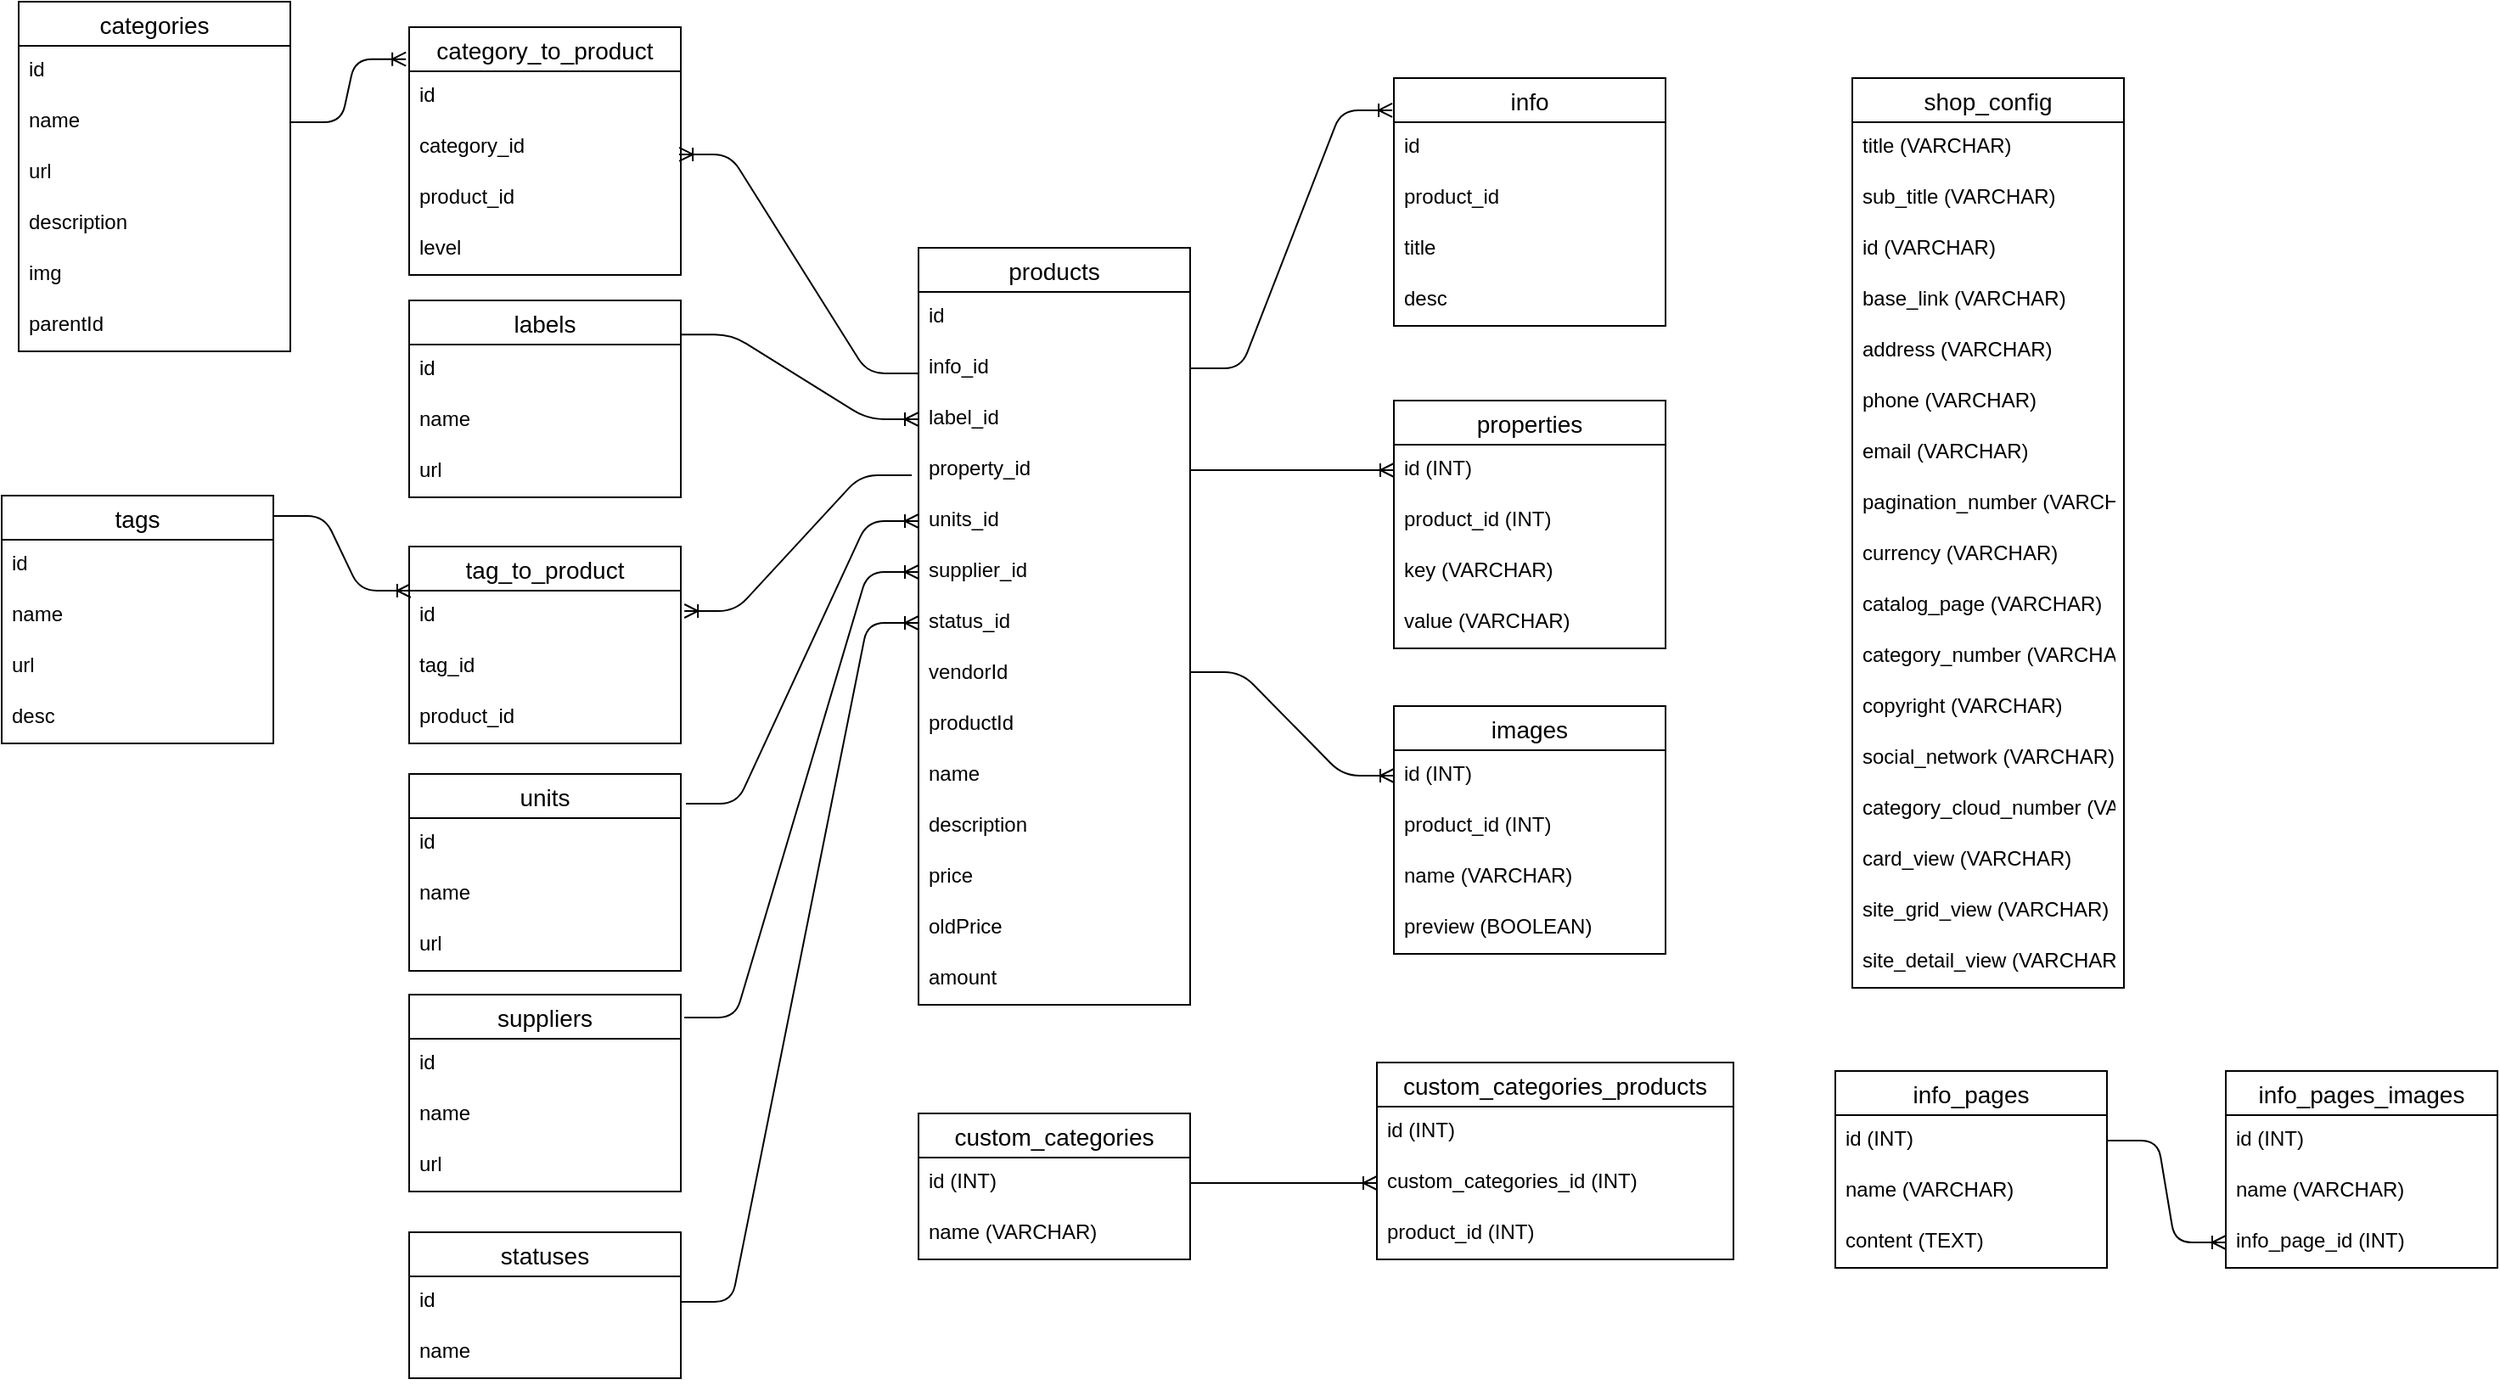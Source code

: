 <mxfile version="15.3.5" type="device"><diagram id="36N0CH02LClI_VY_MF4J" name="Page-1"><mxGraphModel dx="1673" dy="914" grid="1" gridSize="10" guides="1" tooltips="1" connect="1" arrows="1" fold="1" page="1" pageScale="1" pageWidth="2339" pageHeight="3300" math="0" shadow="0"><root><mxCell id="0"/><mxCell id="1" parent="0"/><mxCell id="BFThYjjBlG5zubjrRYY2-1" value="products" style="swimlane;fontStyle=0;childLayout=stackLayout;horizontal=1;startSize=26;horizontalStack=0;resizeParent=1;resizeParentMax=0;resizeLast=0;collapsible=1;marginBottom=0;align=center;fontSize=14;" parent="1" vertex="1"><mxGeometry x="620" y="215" width="160" height="446" as="geometry"/></mxCell><mxCell id="BFThYjjBlG5zubjrRYY2-2" value="id" style="text;strokeColor=none;fillColor=none;spacingLeft=4;spacingRight=4;overflow=hidden;rotatable=0;points=[[0,0.5],[1,0.5]];portConstraint=eastwest;fontSize=12;" parent="BFThYjjBlG5zubjrRYY2-1" vertex="1"><mxGeometry y="26" width="160" height="30" as="geometry"/></mxCell><mxCell id="BFThYjjBlG5zubjrRYY2-4" value="info_id" style="text;strokeColor=none;fillColor=none;spacingLeft=4;spacingRight=4;overflow=hidden;rotatable=0;points=[[0,0.5],[1,0.5]];portConstraint=eastwest;fontSize=12;" parent="BFThYjjBlG5zubjrRYY2-1" vertex="1"><mxGeometry y="56" width="160" height="30" as="geometry"/></mxCell><mxCell id="BFThYjjBlG5zubjrRYY2-85" value="label_id" style="text;strokeColor=none;fillColor=none;spacingLeft=4;spacingRight=4;overflow=hidden;rotatable=0;points=[[0,0.5],[1,0.5]];portConstraint=eastwest;fontSize=12;" parent="BFThYjjBlG5zubjrRYY2-1" vertex="1"><mxGeometry y="86" width="160" height="30" as="geometry"/></mxCell><mxCell id="BFThYjjBlG5zubjrRYY2-108" value="property_id&#10;" style="text;strokeColor=none;fillColor=none;spacingLeft=4;spacingRight=4;overflow=hidden;rotatable=0;points=[[0,0.5],[1,0.5]];portConstraint=eastwest;fontSize=12;" parent="BFThYjjBlG5zubjrRYY2-1" vertex="1"><mxGeometry y="116" width="160" height="30" as="geometry"/></mxCell><mxCell id="BFThYjjBlG5zubjrRYY2-28" value="units_id" style="text;strokeColor=none;fillColor=none;spacingLeft=4;spacingRight=4;overflow=hidden;rotatable=0;points=[[0,0.5],[1,0.5]];portConstraint=eastwest;fontSize=12;" parent="BFThYjjBlG5zubjrRYY2-1" vertex="1"><mxGeometry y="146" width="160" height="30" as="geometry"/></mxCell><mxCell id="BFThYjjBlG5zubjrRYY2-29" value="supplier_id" style="text;strokeColor=none;fillColor=none;spacingLeft=4;spacingRight=4;overflow=hidden;rotatable=0;points=[[0,0.5],[1,0.5]];portConstraint=eastwest;fontSize=12;" parent="BFThYjjBlG5zubjrRYY2-1" vertex="1"><mxGeometry y="176" width="160" height="30" as="geometry"/></mxCell><mxCell id="XD39l51S1EiZAexz2VsH-1" value="status_id" style="text;strokeColor=none;fillColor=none;spacingLeft=4;spacingRight=4;overflow=hidden;rotatable=0;points=[[0,0.5],[1,0.5]];portConstraint=eastwest;fontSize=12;" parent="BFThYjjBlG5zubjrRYY2-1" vertex="1"><mxGeometry y="206" width="160" height="30" as="geometry"/></mxCell><mxCell id="BFThYjjBlG5zubjrRYY2-5" value="vendorId" style="text;strokeColor=none;fillColor=none;spacingLeft=4;spacingRight=4;overflow=hidden;rotatable=0;points=[[0,0.5],[1,0.5]];portConstraint=eastwest;fontSize=12;" parent="BFThYjjBlG5zubjrRYY2-1" vertex="1"><mxGeometry y="236" width="160" height="30" as="geometry"/></mxCell><mxCell id="BFThYjjBlG5zubjrRYY2-84" value="productId" style="text;strokeColor=none;fillColor=none;spacingLeft=4;spacingRight=4;overflow=hidden;rotatable=0;points=[[0,0.5],[1,0.5]];portConstraint=eastwest;fontSize=12;" parent="BFThYjjBlG5zubjrRYY2-1" vertex="1"><mxGeometry y="266" width="160" height="30" as="geometry"/></mxCell><mxCell id="BFThYjjBlG5zubjrRYY2-6" value="name" style="text;strokeColor=none;fillColor=none;spacingLeft=4;spacingRight=4;overflow=hidden;rotatable=0;points=[[0,0.5],[1,0.5]];portConstraint=eastwest;fontSize=12;" parent="BFThYjjBlG5zubjrRYY2-1" vertex="1"><mxGeometry y="296" width="160" height="30" as="geometry"/></mxCell><mxCell id="BFThYjjBlG5zubjrRYY2-11" value="description" style="text;strokeColor=none;fillColor=none;spacingLeft=4;spacingRight=4;overflow=hidden;rotatable=0;points=[[0,0.5],[1,0.5]];portConstraint=eastwest;fontSize=12;" parent="BFThYjjBlG5zubjrRYY2-1" vertex="1"><mxGeometry y="326" width="160" height="30" as="geometry"/></mxCell><mxCell id="BFThYjjBlG5zubjrRYY2-30" value="price" style="text;strokeColor=none;fillColor=none;spacingLeft=4;spacingRight=4;overflow=hidden;rotatable=0;points=[[0,0.5],[1,0.5]];portConstraint=eastwest;fontSize=12;" parent="BFThYjjBlG5zubjrRYY2-1" vertex="1"><mxGeometry y="356" width="160" height="30" as="geometry"/></mxCell><mxCell id="BFThYjjBlG5zubjrRYY2-12" value="oldPrice" style="text;strokeColor=none;fillColor=none;spacingLeft=4;spacingRight=4;overflow=hidden;rotatable=0;points=[[0,0.5],[1,0.5]];portConstraint=eastwest;fontSize=12;" parent="BFThYjjBlG5zubjrRYY2-1" vertex="1"><mxGeometry y="386" width="160" height="30" as="geometry"/></mxCell><mxCell id="BFThYjjBlG5zubjrRYY2-27" value="amount" style="text;strokeColor=none;fillColor=none;spacingLeft=4;spacingRight=4;overflow=hidden;rotatable=0;points=[[0,0.5],[1,0.5]];portConstraint=eastwest;fontSize=12;" parent="BFThYjjBlG5zubjrRYY2-1" vertex="1"><mxGeometry y="416" width="160" height="30" as="geometry"/></mxCell><mxCell id="BFThYjjBlG5zubjrRYY2-33" value="info" style="swimlane;fontStyle=0;childLayout=stackLayout;horizontal=1;startSize=26;horizontalStack=0;resizeParent=1;resizeParentMax=0;resizeLast=0;collapsible=1;marginBottom=0;align=center;fontSize=14;" parent="1" vertex="1"><mxGeometry x="900" y="115" width="160" height="146" as="geometry"/></mxCell><mxCell id="BFThYjjBlG5zubjrRYY2-34" value="id" style="text;strokeColor=none;fillColor=none;spacingLeft=4;spacingRight=4;overflow=hidden;rotatable=0;points=[[0,0.5],[1,0.5]];portConstraint=eastwest;fontSize=12;" parent="BFThYjjBlG5zubjrRYY2-33" vertex="1"><mxGeometry y="26" width="160" height="30" as="geometry"/></mxCell><mxCell id="BFThYjjBlG5zubjrRYY2-70" value="product_id&#10;" style="text;strokeColor=none;fillColor=none;spacingLeft=4;spacingRight=4;overflow=hidden;rotatable=0;points=[[0,0.5],[1,0.5]];portConstraint=eastwest;fontSize=12;" parent="BFThYjjBlG5zubjrRYY2-33" vertex="1"><mxGeometry y="56" width="160" height="30" as="geometry"/></mxCell><mxCell id="BFThYjjBlG5zubjrRYY2-35" value="title" style="text;strokeColor=none;fillColor=none;spacingLeft=4;spacingRight=4;overflow=hidden;rotatable=0;points=[[0,0.5],[1,0.5]];portConstraint=eastwest;fontSize=12;" parent="BFThYjjBlG5zubjrRYY2-33" vertex="1"><mxGeometry y="86" width="160" height="30" as="geometry"/></mxCell><mxCell id="BFThYjjBlG5zubjrRYY2-36" value="desc" style="text;strokeColor=none;fillColor=none;spacingLeft=4;spacingRight=4;overflow=hidden;rotatable=0;points=[[0,0.5],[1,0.5]];portConstraint=eastwest;fontSize=12;" parent="BFThYjjBlG5zubjrRYY2-33" vertex="1"><mxGeometry y="116" width="160" height="30" as="geometry"/></mxCell><mxCell id="BFThYjjBlG5zubjrRYY2-38" value="" style="edgeStyle=entityRelationEdgeStyle;fontSize=12;html=1;endArrow=ERoneToMany;entryX=-0.006;entryY=0.13;entryDx=0;entryDy=0;exitX=1;exitY=0.5;exitDx=0;exitDy=0;entryPerimeter=0;" parent="1" source="BFThYjjBlG5zubjrRYY2-4" target="BFThYjjBlG5zubjrRYY2-33" edge="1"><mxGeometry width="100" height="100" relative="1" as="geometry"><mxPoint x="772" y="154" as="sourcePoint"/><mxPoint x="1050" y="531" as="targetPoint"/></mxGeometry></mxCell><mxCell id="BFThYjjBlG5zubjrRYY2-39" value="categories" style="swimlane;fontStyle=0;childLayout=stackLayout;horizontal=1;startSize=26;horizontalStack=0;resizeParent=1;resizeParentMax=0;resizeLast=0;collapsible=1;marginBottom=0;align=center;fontSize=14;flipH=1;" parent="1" vertex="1"><mxGeometry x="90" y="70" width="160" height="206" as="geometry"/></mxCell><mxCell id="BFThYjjBlG5zubjrRYY2-40" value="id" style="text;strokeColor=none;fillColor=none;spacingLeft=4;spacingRight=4;overflow=hidden;rotatable=0;points=[[0,0.5],[1,0.5]];portConstraint=eastwest;fontSize=12;" parent="BFThYjjBlG5zubjrRYY2-39" vertex="1"><mxGeometry y="26" width="160" height="30" as="geometry"/></mxCell><mxCell id="BFThYjjBlG5zubjrRYY2-71" value="name" style="text;strokeColor=none;fillColor=none;spacingLeft=4;spacingRight=4;overflow=hidden;rotatable=0;points=[[0,0.5],[1,0.5]];portConstraint=eastwest;fontSize=12;" parent="BFThYjjBlG5zubjrRYY2-39" vertex="1"><mxGeometry y="56" width="160" height="30" as="geometry"/></mxCell><mxCell id="BFThYjjBlG5zubjrRYY2-72" value="url" style="text;strokeColor=none;fillColor=none;spacingLeft=4;spacingRight=4;overflow=hidden;rotatable=0;points=[[0,0.5],[1,0.5]];portConstraint=eastwest;fontSize=12;" parent="BFThYjjBlG5zubjrRYY2-39" vertex="1"><mxGeometry y="86" width="160" height="30" as="geometry"/></mxCell><mxCell id="BFThYjjBlG5zubjrRYY2-87" value="description" style="text;strokeColor=none;fillColor=none;spacingLeft=4;spacingRight=4;overflow=hidden;rotatable=0;points=[[0,0.5],[1,0.5]];portConstraint=eastwest;fontSize=12;" parent="BFThYjjBlG5zubjrRYY2-39" vertex="1"><mxGeometry y="116" width="160" height="30" as="geometry"/></mxCell><mxCell id="BFThYjjBlG5zubjrRYY2-88" value="img" style="text;strokeColor=none;fillColor=none;spacingLeft=4;spacingRight=4;overflow=hidden;rotatable=0;points=[[0,0.5],[1,0.5]];portConstraint=eastwest;fontSize=12;" parent="BFThYjjBlG5zubjrRYY2-39" vertex="1"><mxGeometry y="146" width="160" height="30" as="geometry"/></mxCell><mxCell id="2tE6KyGhtr5BVdpOvnAl-1" value="parentId" style="text;strokeColor=none;fillColor=none;spacingLeft=4;spacingRight=4;overflow=hidden;rotatable=0;points=[[0,0.5],[1,0.5]];portConstraint=eastwest;fontSize=12;" parent="BFThYjjBlG5zubjrRYY2-39" vertex="1"><mxGeometry y="176" width="160" height="30" as="geometry"/></mxCell><mxCell id="BFThYjjBlG5zubjrRYY2-50" value="tags" style="swimlane;fontStyle=0;childLayout=stackLayout;horizontal=1;startSize=26;horizontalStack=0;resizeParent=1;resizeParentMax=0;resizeLast=0;collapsible=1;marginBottom=0;align=center;fontSize=14;" parent="1" vertex="1"><mxGeometry x="80" y="361" width="160" height="146" as="geometry"/></mxCell><mxCell id="BFThYjjBlG5zubjrRYY2-51" value="id" style="text;strokeColor=none;fillColor=none;spacingLeft=4;spacingRight=4;overflow=hidden;rotatable=0;points=[[0,0.5],[1,0.5]];portConstraint=eastwest;fontSize=12;" parent="BFThYjjBlG5zubjrRYY2-50" vertex="1"><mxGeometry y="26" width="160" height="30" as="geometry"/></mxCell><mxCell id="BFThYjjBlG5zubjrRYY2-52" value="name" style="text;strokeColor=none;fillColor=none;spacingLeft=4;spacingRight=4;overflow=hidden;rotatable=0;points=[[0,0.5],[1,0.5]];portConstraint=eastwest;fontSize=12;" parent="BFThYjjBlG5zubjrRYY2-50" vertex="1"><mxGeometry y="56" width="160" height="30" as="geometry"/></mxCell><mxCell id="BFThYjjBlG5zubjrRYY2-53" value="url" style="text;strokeColor=none;fillColor=none;spacingLeft=4;spacingRight=4;overflow=hidden;rotatable=0;points=[[0,0.5],[1,0.5]];portConstraint=eastwest;fontSize=12;" parent="BFThYjjBlG5zubjrRYY2-50" vertex="1"><mxGeometry y="86" width="160" height="30" as="geometry"/></mxCell><mxCell id="BFThYjjBlG5zubjrRYY2-125" value="desc" style="text;strokeColor=none;fillColor=none;spacingLeft=4;spacingRight=4;overflow=hidden;rotatable=0;points=[[0,0.5],[1,0.5]];portConstraint=eastwest;fontSize=12;" parent="BFThYjjBlG5zubjrRYY2-50" vertex="1"><mxGeometry y="116" width="160" height="30" as="geometry"/></mxCell><mxCell id="BFThYjjBlG5zubjrRYY2-54" value="" style="edgeStyle=entityRelationEdgeStyle;fontSize=12;html=1;endArrow=ERoneToMany;rounded=1;targetPerimeterSpacing=4;startSize=13;entryX=0.006;entryY=0;entryDx=0;entryDy=0;entryPerimeter=0;exitX=1;exitY=0.082;exitDx=0;exitDy=0;exitPerimeter=0;" parent="1" source="BFThYjjBlG5zubjrRYY2-50" target="1uZhw6osIgVFx9gYgVaO-2" edge="1"><mxGeometry width="100" height="100" relative="1" as="geometry"><mxPoint x="244" y="375" as="sourcePoint"/><mxPoint x="210" y="475" as="targetPoint"/></mxGeometry></mxCell><mxCell id="BFThYjjBlG5zubjrRYY2-58" value="labels" style="swimlane;fontStyle=0;childLayout=stackLayout;horizontal=1;startSize=26;horizontalStack=0;resizeParent=1;resizeParentMax=0;resizeLast=0;collapsible=1;marginBottom=0;align=center;fontSize=14;" parent="1" vertex="1"><mxGeometry x="320" y="246" width="160" height="116" as="geometry"/></mxCell><mxCell id="BFThYjjBlG5zubjrRYY2-59" value="id" style="text;strokeColor=none;fillColor=none;spacingLeft=4;spacingRight=4;overflow=hidden;rotatable=0;points=[[0,0.5],[1,0.5]];portConstraint=eastwest;fontSize=12;" parent="BFThYjjBlG5zubjrRYY2-58" vertex="1"><mxGeometry y="26" width="160" height="30" as="geometry"/></mxCell><mxCell id="BFThYjjBlG5zubjrRYY2-60" value="name" style="text;strokeColor=none;fillColor=none;spacingLeft=4;spacingRight=4;overflow=hidden;rotatable=0;points=[[0,0.5],[1,0.5]];portConstraint=eastwest;fontSize=12;" parent="BFThYjjBlG5zubjrRYY2-58" vertex="1"><mxGeometry y="56" width="160" height="30" as="geometry"/></mxCell><mxCell id="H0rut0uH2aOcFaJDdHQ3-23" value="url" style="text;strokeColor=none;fillColor=none;spacingLeft=4;spacingRight=4;overflow=hidden;rotatable=0;points=[[0,0.5],[1,0.5]];portConstraint=eastwest;fontSize=12;" parent="BFThYjjBlG5zubjrRYY2-58" vertex="1"><mxGeometry y="86" width="160" height="30" as="geometry"/></mxCell><mxCell id="BFThYjjBlG5zubjrRYY2-63" value="" style="edgeStyle=entityRelationEdgeStyle;fontSize=12;html=1;endArrow=ERoneToMany;startSize=13;targetPerimeterSpacing=4;strokeColor=#000000;exitX=1;exitY=0.174;exitDx=0;exitDy=0;exitPerimeter=0;entryX=0;entryY=0.5;entryDx=0;entryDy=0;" parent="1" source="BFThYjjBlG5zubjrRYY2-58" target="BFThYjjBlG5zubjrRYY2-85" edge="1"><mxGeometry width="100" height="100" relative="1" as="geometry"><mxPoint x="520" y="215" as="sourcePoint"/><mxPoint x="770" y="186" as="targetPoint"/></mxGeometry></mxCell><mxCell id="BFThYjjBlG5zubjrRYY2-109" value="properties" style="swimlane;fontStyle=0;childLayout=stackLayout;horizontal=1;startSize=26;horizontalStack=0;resizeParent=1;resizeParentMax=0;resizeLast=0;collapsible=1;marginBottom=0;align=center;fontSize=14;" parent="1" vertex="1"><mxGeometry x="900" y="305" width="160" height="146" as="geometry"/></mxCell><mxCell id="BFThYjjBlG5zubjrRYY2-110" value="id (INT)" style="text;strokeColor=none;fillColor=none;spacingLeft=4;spacingRight=4;overflow=hidden;rotatable=0;points=[[0,0.5],[1,0.5]];portConstraint=eastwest;fontSize=12;" parent="BFThYjjBlG5zubjrRYY2-109" vertex="1"><mxGeometry y="26" width="160" height="30" as="geometry"/></mxCell><mxCell id="BFThYjjBlG5zubjrRYY2-111" value="product_id (INT)&#10;" style="text;strokeColor=none;fillColor=none;spacingLeft=4;spacingRight=4;overflow=hidden;rotatable=0;points=[[0,0.5],[1,0.5]];portConstraint=eastwest;fontSize=12;" parent="BFThYjjBlG5zubjrRYY2-109" vertex="1"><mxGeometry y="56" width="160" height="30" as="geometry"/></mxCell><mxCell id="H0rut0uH2aOcFaJDdHQ3-28" value="key (VARCHAR)" style="text;strokeColor=none;fillColor=none;spacingLeft=4;spacingRight=4;overflow=hidden;rotatable=0;points=[[0,0.5],[1,0.5]];portConstraint=eastwest;fontSize=12;" parent="BFThYjjBlG5zubjrRYY2-109" vertex="1"><mxGeometry y="86" width="160" height="30" as="geometry"/></mxCell><mxCell id="H0rut0uH2aOcFaJDdHQ3-29" value="value (VARCHAR)" style="text;strokeColor=none;fillColor=none;spacingLeft=4;spacingRight=4;overflow=hidden;rotatable=0;points=[[0,0.5],[1,0.5]];portConstraint=eastwest;fontSize=12;" parent="BFThYjjBlG5zubjrRYY2-109" vertex="1"><mxGeometry y="116" width="160" height="30" as="geometry"/></mxCell><mxCell id="BFThYjjBlG5zubjrRYY2-114" value="" style="edgeStyle=entityRelationEdgeStyle;fontSize=12;html=1;endArrow=ERoneToMany;entryX=0;entryY=0.5;entryDx=0;entryDy=0;exitX=1;exitY=0.5;exitDx=0;exitDy=0;" parent="1" source="BFThYjjBlG5zubjrRYY2-108" target="BFThYjjBlG5zubjrRYY2-110" edge="1"><mxGeometry width="100" height="100" relative="1" as="geometry"><mxPoint x="790" y="409.01" as="sourcePoint"/><mxPoint x="909.04" y="226.99" as="targetPoint"/></mxGeometry></mxCell><mxCell id="BFThYjjBlG5zubjrRYY2-118" value="category_to_product" style="swimlane;fontStyle=0;childLayout=stackLayout;horizontal=1;startSize=26;horizontalStack=0;resizeParent=1;resizeParentMax=0;resizeLast=0;collapsible=1;marginBottom=0;align=center;fontSize=14;" parent="1" vertex="1"><mxGeometry x="320" y="85" width="160" height="146" as="geometry"/></mxCell><mxCell id="BFThYjjBlG5zubjrRYY2-119" value="id" style="text;strokeColor=none;fillColor=none;spacingLeft=4;spacingRight=4;overflow=hidden;rotatable=0;points=[[0,0.5],[1,0.5]];portConstraint=eastwest;fontSize=12;" parent="BFThYjjBlG5zubjrRYY2-118" vertex="1"><mxGeometry y="26" width="160" height="30" as="geometry"/></mxCell><mxCell id="BFThYjjBlG5zubjrRYY2-120" value="category_id" style="text;strokeColor=none;fillColor=none;spacingLeft=4;spacingRight=4;overflow=hidden;rotatable=0;points=[[0,0.5],[1,0.5]];portConstraint=eastwest;fontSize=12;" parent="BFThYjjBlG5zubjrRYY2-118" vertex="1"><mxGeometry y="56" width="160" height="30" as="geometry"/></mxCell><mxCell id="BFThYjjBlG5zubjrRYY2-121" value="product_id" style="text;strokeColor=none;fillColor=none;spacingLeft=4;spacingRight=4;overflow=hidden;rotatable=0;points=[[0,0.5],[1,0.5]];portConstraint=eastwest;fontSize=12;" parent="BFThYjjBlG5zubjrRYY2-118" vertex="1"><mxGeometry y="86" width="160" height="30" as="geometry"/></mxCell><mxCell id="BFThYjjBlG5zubjrRYY2-124" value="level" style="text;strokeColor=none;fillColor=none;spacingLeft=4;spacingRight=4;overflow=hidden;rotatable=0;points=[[0,0.5],[1,0.5]];portConstraint=eastwest;fontSize=12;" parent="BFThYjjBlG5zubjrRYY2-118" vertex="1"><mxGeometry y="116" width="160" height="30" as="geometry"/></mxCell><mxCell id="BFThYjjBlG5zubjrRYY2-122" value="" style="edgeStyle=entityRelationEdgeStyle;fontSize=12;html=1;endArrow=ERoneToMany;startSize=13;targetPerimeterSpacing=4;strokeColor=#000000;exitX=1;exitY=0.5;exitDx=0;exitDy=0;entryX=-0.012;entryY=0.129;entryDx=0;entryDy=0;entryPerimeter=0;" parent="1" source="BFThYjjBlG5zubjrRYY2-71" target="BFThYjjBlG5zubjrRYY2-118" edge="1"><mxGeometry width="100" height="100" relative="1" as="geometry"><mxPoint x="180" y="286" as="sourcePoint"/><mxPoint x="320" y="245" as="targetPoint"/></mxGeometry></mxCell><mxCell id="BFThYjjBlG5zubjrRYY2-126" value="units" style="swimlane;fontStyle=0;childLayout=stackLayout;horizontal=1;startSize=26;horizontalStack=0;resizeParent=1;resizeParentMax=0;resizeLast=0;collapsible=1;marginBottom=0;align=center;fontSize=14;" parent="1" vertex="1"><mxGeometry x="320" y="525" width="160" height="116" as="geometry"/></mxCell><mxCell id="BFThYjjBlG5zubjrRYY2-127" value="id" style="text;strokeColor=none;fillColor=none;spacingLeft=4;spacingRight=4;overflow=hidden;rotatable=0;points=[[0,0.5],[1,0.5]];portConstraint=eastwest;fontSize=12;" parent="BFThYjjBlG5zubjrRYY2-126" vertex="1"><mxGeometry y="26" width="160" height="30" as="geometry"/></mxCell><mxCell id="BFThYjjBlG5zubjrRYY2-128" value="name" style="text;strokeColor=none;fillColor=none;spacingLeft=4;spacingRight=4;overflow=hidden;rotatable=0;points=[[0,0.5],[1,0.5]];portConstraint=eastwest;fontSize=12;" parent="BFThYjjBlG5zubjrRYY2-126" vertex="1"><mxGeometry y="56" width="160" height="30" as="geometry"/></mxCell><mxCell id="H0rut0uH2aOcFaJDdHQ3-27" value="url" style="text;strokeColor=none;fillColor=none;spacingLeft=4;spacingRight=4;overflow=hidden;rotatable=0;points=[[0,0.5],[1,0.5]];portConstraint=eastwest;fontSize=12;" parent="BFThYjjBlG5zubjrRYY2-126" vertex="1"><mxGeometry y="86" width="160" height="30" as="geometry"/></mxCell><mxCell id="BFThYjjBlG5zubjrRYY2-131" value="" style="edgeStyle=entityRelationEdgeStyle;fontSize=12;html=1;endArrow=ERoneToMany;startSize=13;targetPerimeterSpacing=4;strokeColor=#000000;exitX=1.019;exitY=0.151;exitDx=0;exitDy=0;exitPerimeter=0;entryX=0;entryY=0.5;entryDx=0;entryDy=0;" parent="1" source="BFThYjjBlG5zubjrRYY2-126" target="BFThYjjBlG5zubjrRYY2-28" edge="1"><mxGeometry width="100" height="100" relative="1" as="geometry"><mxPoint x="500" y="825" as="sourcePoint"/><mxPoint x="600" y="725" as="targetPoint"/></mxGeometry></mxCell><mxCell id="BFThYjjBlG5zubjrRYY2-132" value="suppliers" style="swimlane;fontStyle=0;childLayout=stackLayout;horizontal=1;startSize=26;horizontalStack=0;resizeParent=1;resizeParentMax=0;resizeLast=0;collapsible=1;marginBottom=0;align=center;fontSize=14;" parent="1" vertex="1"><mxGeometry x="320" y="655" width="160" height="116" as="geometry"/></mxCell><mxCell id="BFThYjjBlG5zubjrRYY2-133" value="id" style="text;strokeColor=none;fillColor=none;spacingLeft=4;spacingRight=4;overflow=hidden;rotatable=0;points=[[0,0.5],[1,0.5]];portConstraint=eastwest;fontSize=12;" parent="BFThYjjBlG5zubjrRYY2-132" vertex="1"><mxGeometry y="26" width="160" height="30" as="geometry"/></mxCell><mxCell id="BFThYjjBlG5zubjrRYY2-134" value="name" style="text;strokeColor=none;fillColor=none;spacingLeft=4;spacingRight=4;overflow=hidden;rotatable=0;points=[[0,0.5],[1,0.5]];portConstraint=eastwest;fontSize=12;" parent="BFThYjjBlG5zubjrRYY2-132" vertex="1"><mxGeometry y="56" width="160" height="30" as="geometry"/></mxCell><mxCell id="H0rut0uH2aOcFaJDdHQ3-26" value="url" style="text;strokeColor=none;fillColor=none;spacingLeft=4;spacingRight=4;overflow=hidden;rotatable=0;points=[[0,0.5],[1,0.5]];portConstraint=eastwest;fontSize=12;" parent="BFThYjjBlG5zubjrRYY2-132" vertex="1"><mxGeometry y="86" width="160" height="30" as="geometry"/></mxCell><mxCell id="BFThYjjBlG5zubjrRYY2-135" value="" style="edgeStyle=entityRelationEdgeStyle;fontSize=12;html=1;endArrow=ERoneToMany;startSize=13;targetPerimeterSpacing=4;strokeColor=#000000;exitX=1.013;exitY=0.116;exitDx=0;exitDy=0;exitPerimeter=0;entryX=0;entryY=0.5;entryDx=0;entryDy=0;" parent="1" source="BFThYjjBlG5zubjrRYY2-132" target="BFThYjjBlG5zubjrRYY2-29" edge="1"><mxGeometry width="100" height="100" relative="1" as="geometry"><mxPoint x="500" y="715" as="sourcePoint"/><mxPoint x="600" y="615" as="targetPoint"/></mxGeometry></mxCell><mxCell id="1uZhw6osIgVFx9gYgVaO-1" value="tag_to_product" style="swimlane;fontStyle=0;childLayout=stackLayout;horizontal=1;startSize=26;horizontalStack=0;resizeParent=1;resizeParentMax=0;resizeLast=0;collapsible=1;marginBottom=0;align=center;fontSize=14;" parent="1" vertex="1"><mxGeometry x="320" y="391" width="160" height="116" as="geometry"/></mxCell><mxCell id="1uZhw6osIgVFx9gYgVaO-2" value="id" style="text;strokeColor=none;fillColor=none;spacingLeft=4;spacingRight=4;overflow=hidden;rotatable=0;points=[[0,0.5],[1,0.5]];portConstraint=eastwest;fontSize=12;" parent="1uZhw6osIgVFx9gYgVaO-1" vertex="1"><mxGeometry y="26" width="160" height="30" as="geometry"/></mxCell><mxCell id="1uZhw6osIgVFx9gYgVaO-3" value="tag_id" style="text;strokeColor=none;fillColor=none;spacingLeft=4;spacingRight=4;overflow=hidden;rotatable=0;points=[[0,0.5],[1,0.5]];portConstraint=eastwest;fontSize=12;" parent="1uZhw6osIgVFx9gYgVaO-1" vertex="1"><mxGeometry y="56" width="160" height="30" as="geometry"/></mxCell><mxCell id="1uZhw6osIgVFx9gYgVaO-4" value="product_id" style="text;strokeColor=none;fillColor=none;spacingLeft=4;spacingRight=4;overflow=hidden;rotatable=0;points=[[0,0.5],[1,0.5]];portConstraint=eastwest;fontSize=12;" parent="1uZhw6osIgVFx9gYgVaO-1" vertex="1"><mxGeometry y="86" width="160" height="30" as="geometry"/></mxCell><mxCell id="H0rut0uH2aOcFaJDdHQ3-21" value="" style="edgeStyle=entityRelationEdgeStyle;fontSize=12;html=1;endArrow=none;fontColor=#FF0008;verticalAlign=middle;startArrow=ERoneToMany;startFill=0;endFill=0;exitX=0.994;exitY=0.633;exitDx=0;exitDy=0;exitPerimeter=0;entryX=0;entryY=0.6;entryDx=0;entryDy=0;entryPerimeter=0;" parent="1" source="BFThYjjBlG5zubjrRYY2-120" target="BFThYjjBlG5zubjrRYY2-4" edge="1"><mxGeometry width="100" height="100" relative="1" as="geometry"><mxPoint x="510" y="157.5" as="sourcePoint"/><mxPoint x="615.04" y="289" as="targetPoint"/></mxGeometry></mxCell><mxCell id="H0rut0uH2aOcFaJDdHQ3-22" value="" style="edgeStyle=entityRelationEdgeStyle;fontSize=12;html=1;endArrow=none;fontColor=#FF0008;verticalAlign=middle;startArrow=ERoneToMany;startFill=0;endFill=0;exitX=1.013;exitY=0.4;exitDx=0;exitDy=0;exitPerimeter=0;entryX=-0.025;entryY=0.6;entryDx=0;entryDy=0;entryPerimeter=0;" parent="1" source="1uZhw6osIgVFx9gYgVaO-2" target="BFThYjjBlG5zubjrRYY2-108" edge="1"><mxGeometry width="100" height="100" relative="1" as="geometry"><mxPoint x="480" y="355" as="sourcePoint"/><mxPoint x="594" y="356" as="targetPoint"/></mxGeometry></mxCell><mxCell id="2tE6KyGhtr5BVdpOvnAl-2" value="images" style="swimlane;fontStyle=0;childLayout=stackLayout;horizontal=1;startSize=26;horizontalStack=0;resizeParent=1;resizeParentMax=0;resizeLast=0;collapsible=1;marginBottom=0;align=center;fontSize=14;" parent="1" vertex="1"><mxGeometry x="900" y="485" width="160" height="146" as="geometry"/></mxCell><mxCell id="2tE6KyGhtr5BVdpOvnAl-3" value="id (INT)" style="text;strokeColor=none;fillColor=none;spacingLeft=4;spacingRight=4;overflow=hidden;rotatable=0;points=[[0,0.5],[1,0.5]];portConstraint=eastwest;fontSize=12;" parent="2tE6KyGhtr5BVdpOvnAl-2" vertex="1"><mxGeometry y="26" width="160" height="30" as="geometry"/></mxCell><mxCell id="2tE6KyGhtr5BVdpOvnAl-4" value="product_id (INT)&#10;" style="text;strokeColor=none;fillColor=none;spacingLeft=4;spacingRight=4;overflow=hidden;rotatable=0;points=[[0,0.5],[1,0.5]];portConstraint=eastwest;fontSize=12;" parent="2tE6KyGhtr5BVdpOvnAl-2" vertex="1"><mxGeometry y="56" width="160" height="30" as="geometry"/></mxCell><mxCell id="2tE6KyGhtr5BVdpOvnAl-5" value="name (VARCHAR)" style="text;strokeColor=none;fillColor=none;spacingLeft=4;spacingRight=4;overflow=hidden;rotatable=0;points=[[0,0.5],[1,0.5]];portConstraint=eastwest;fontSize=12;" parent="2tE6KyGhtr5BVdpOvnAl-2" vertex="1"><mxGeometry y="86" width="160" height="30" as="geometry"/></mxCell><mxCell id="2tE6KyGhtr5BVdpOvnAl-6" value="preview (BOOLEAN)" style="text;strokeColor=none;fillColor=none;spacingLeft=4;spacingRight=4;overflow=hidden;rotatable=0;points=[[0,0.5],[1,0.5]];portConstraint=eastwest;fontSize=12;" parent="2tE6KyGhtr5BVdpOvnAl-2" vertex="1"><mxGeometry y="116" width="160" height="30" as="geometry"/></mxCell><mxCell id="2tE6KyGhtr5BVdpOvnAl-7" value="" style="edgeStyle=entityRelationEdgeStyle;fontSize=12;html=1;endArrow=ERoneToMany;entryX=0;entryY=0.5;entryDx=0;entryDy=0;exitX=1;exitY=0.5;exitDx=0;exitDy=0;" parent="1" target="2tE6KyGhtr5BVdpOvnAl-3" edge="1"><mxGeometry width="100" height="100" relative="1" as="geometry"><mxPoint x="780" y="465" as="sourcePoint"/><mxPoint x="900" y="465" as="targetPoint"/></mxGeometry></mxCell><mxCell id="XD39l51S1EiZAexz2VsH-2" value="statuses" style="swimlane;fontStyle=0;childLayout=stackLayout;horizontal=1;startSize=26;horizontalStack=0;resizeParent=1;resizeParentMax=0;resizeLast=0;collapsible=1;marginBottom=0;align=center;fontSize=14;" parent="1" vertex="1"><mxGeometry x="320" y="795" width="160" height="86" as="geometry"/></mxCell><mxCell id="XD39l51S1EiZAexz2VsH-3" value="id" style="text;strokeColor=none;fillColor=none;spacingLeft=4;spacingRight=4;overflow=hidden;rotatable=0;points=[[0,0.5],[1,0.5]];portConstraint=eastwest;fontSize=12;" parent="XD39l51S1EiZAexz2VsH-2" vertex="1"><mxGeometry y="26" width="160" height="30" as="geometry"/></mxCell><mxCell id="XD39l51S1EiZAexz2VsH-4" value="name" style="text;strokeColor=none;fillColor=none;spacingLeft=4;spacingRight=4;overflow=hidden;rotatable=0;points=[[0,0.5],[1,0.5]];portConstraint=eastwest;fontSize=12;" parent="XD39l51S1EiZAexz2VsH-2" vertex="1"><mxGeometry y="56" width="160" height="30" as="geometry"/></mxCell><mxCell id="XD39l51S1EiZAexz2VsH-6" value="" style="edgeStyle=entityRelationEdgeStyle;fontSize=12;html=1;endArrow=ERoneToMany;startSize=13;targetPerimeterSpacing=4;strokeColor=#000000;exitX=1;exitY=0.5;exitDx=0;exitDy=0;entryX=0;entryY=0.5;entryDx=0;entryDy=0;" parent="1" source="XD39l51S1EiZAexz2VsH-3" target="XD39l51S1EiZAexz2VsH-1" edge="1"><mxGeometry width="100" height="100" relative="1" as="geometry"><mxPoint x="480.0" y="837.456" as="sourcePoint"/><mxPoint x="617.92" y="575" as="targetPoint"/></mxGeometry></mxCell><mxCell id="-swWnSWeCs3NQBNjHgSg-1" value="shop_config" style="swimlane;fontStyle=0;childLayout=stackLayout;horizontal=1;startSize=26;horizontalStack=0;resizeParent=1;resizeParentMax=0;resizeLast=0;collapsible=1;marginBottom=0;align=center;fontSize=14;" parent="1" vertex="1"><mxGeometry x="1170" y="115" width="160" height="536" as="geometry"/></mxCell><mxCell id="-swWnSWeCs3NQBNjHgSg-2" value="title (VARCHAR)" style="text;strokeColor=none;fillColor=none;spacingLeft=4;spacingRight=4;overflow=hidden;rotatable=0;points=[[0,0.5],[1,0.5]];portConstraint=eastwest;fontSize=12;" parent="-swWnSWeCs3NQBNjHgSg-1" vertex="1"><mxGeometry y="26" width="160" height="30" as="geometry"/></mxCell><mxCell id="-swWnSWeCs3NQBNjHgSg-3" value="sub_title (VARCHAR)" style="text;strokeColor=none;fillColor=none;spacingLeft=4;spacingRight=4;overflow=hidden;rotatable=0;points=[[0,0.5],[1,0.5]];portConstraint=eastwest;fontSize=12;" parent="-swWnSWeCs3NQBNjHgSg-1" vertex="1"><mxGeometry y="56" width="160" height="30" as="geometry"/></mxCell><mxCell id="-swWnSWeCs3NQBNjHgSg-4" value="id (VARCHAR)" style="text;strokeColor=none;fillColor=none;spacingLeft=4;spacingRight=4;overflow=hidden;rotatable=0;points=[[0,0.5],[1,0.5]];portConstraint=eastwest;fontSize=12;" parent="-swWnSWeCs3NQBNjHgSg-1" vertex="1"><mxGeometry y="86" width="160" height="30" as="geometry"/></mxCell><mxCell id="-swWnSWeCs3NQBNjHgSg-5" value="base_link (VARCHAR)" style="text;strokeColor=none;fillColor=none;spacingLeft=4;spacingRight=4;overflow=hidden;rotatable=0;points=[[0,0.5],[1,0.5]];portConstraint=eastwest;fontSize=12;" parent="-swWnSWeCs3NQBNjHgSg-1" vertex="1"><mxGeometry y="116" width="160" height="30" as="geometry"/></mxCell><mxCell id="-swWnSWeCs3NQBNjHgSg-6" value="address (VARCHAR)" style="text;strokeColor=none;fillColor=none;spacingLeft=4;spacingRight=4;overflow=hidden;rotatable=0;points=[[0,0.5],[1,0.5]];portConstraint=eastwest;fontSize=12;" parent="-swWnSWeCs3NQBNjHgSg-1" vertex="1"><mxGeometry y="146" width="160" height="30" as="geometry"/></mxCell><mxCell id="-swWnSWeCs3NQBNjHgSg-7" value="phone (VARCHAR)" style="text;strokeColor=none;fillColor=none;spacingLeft=4;spacingRight=4;overflow=hidden;rotatable=0;points=[[0,0.5],[1,0.5]];portConstraint=eastwest;fontSize=12;" parent="-swWnSWeCs3NQBNjHgSg-1" vertex="1"><mxGeometry y="176" width="160" height="30" as="geometry"/></mxCell><mxCell id="-swWnSWeCs3NQBNjHgSg-8" value="email (VARCHAR)" style="text;strokeColor=none;fillColor=none;spacingLeft=4;spacingRight=4;overflow=hidden;rotatable=0;points=[[0,0.5],[1,0.5]];portConstraint=eastwest;fontSize=12;" parent="-swWnSWeCs3NQBNjHgSg-1" vertex="1"><mxGeometry y="206" width="160" height="30" as="geometry"/></mxCell><mxCell id="-swWnSWeCs3NQBNjHgSg-9" value="pagination_number (VARCHAR)" style="text;strokeColor=none;fillColor=none;spacingLeft=4;spacingRight=4;overflow=hidden;rotatable=0;points=[[0,0.5],[1,0.5]];portConstraint=eastwest;fontSize=12;" parent="-swWnSWeCs3NQBNjHgSg-1" vertex="1"><mxGeometry y="236" width="160" height="30" as="geometry"/></mxCell><mxCell id="-swWnSWeCs3NQBNjHgSg-10" value="currency (VARCHAR)" style="text;strokeColor=none;fillColor=none;spacingLeft=4;spacingRight=4;overflow=hidden;rotatable=0;points=[[0,0.5],[1,0.5]];portConstraint=eastwest;fontSize=12;" parent="-swWnSWeCs3NQBNjHgSg-1" vertex="1"><mxGeometry y="266" width="160" height="30" as="geometry"/></mxCell><mxCell id="-swWnSWeCs3NQBNjHgSg-11" value="catalog_page (VARCHAR)" style="text;strokeColor=none;fillColor=none;spacingLeft=4;spacingRight=4;overflow=hidden;rotatable=0;points=[[0,0.5],[1,0.5]];portConstraint=eastwest;fontSize=12;" parent="-swWnSWeCs3NQBNjHgSg-1" vertex="1"><mxGeometry y="296" width="160" height="30" as="geometry"/></mxCell><mxCell id="-swWnSWeCs3NQBNjHgSg-12" value="category_number (VARCHAR)" style="text;strokeColor=none;fillColor=none;spacingLeft=4;spacingRight=4;overflow=hidden;rotatable=0;points=[[0,0.5],[1,0.5]];portConstraint=eastwest;fontSize=12;" parent="-swWnSWeCs3NQBNjHgSg-1" vertex="1"><mxGeometry y="326" width="160" height="30" as="geometry"/></mxCell><mxCell id="-swWnSWeCs3NQBNjHgSg-13" value="copyright (VARCHAR)" style="text;strokeColor=none;fillColor=none;spacingLeft=4;spacingRight=4;overflow=hidden;rotatable=0;points=[[0,0.5],[1,0.5]];portConstraint=eastwest;fontSize=12;" parent="-swWnSWeCs3NQBNjHgSg-1" vertex="1"><mxGeometry y="356" width="160" height="30" as="geometry"/></mxCell><mxCell id="-swWnSWeCs3NQBNjHgSg-14" value="social_network (VARCHAR)" style="text;strokeColor=none;fillColor=none;spacingLeft=4;spacingRight=4;overflow=hidden;rotatable=0;points=[[0,0.5],[1,0.5]];portConstraint=eastwest;fontSize=12;" parent="-swWnSWeCs3NQBNjHgSg-1" vertex="1"><mxGeometry y="386" width="160" height="30" as="geometry"/></mxCell><mxCell id="-swWnSWeCs3NQBNjHgSg-15" value="category_cloud_number (VARCHAR)" style="text;strokeColor=none;fillColor=none;spacingLeft=4;spacingRight=4;overflow=hidden;rotatable=0;points=[[0,0.5],[1,0.5]];portConstraint=eastwest;fontSize=12;" parent="-swWnSWeCs3NQBNjHgSg-1" vertex="1"><mxGeometry y="416" width="160" height="30" as="geometry"/></mxCell><mxCell id="S-hMfn33wkWKlXzLddZH-4" value="card_view (VARCHAR)" style="text;strokeColor=none;fillColor=none;spacingLeft=4;spacingRight=4;overflow=hidden;rotatable=0;points=[[0,0.5],[1,0.5]];portConstraint=eastwest;fontSize=12;" vertex="1" parent="-swWnSWeCs3NQBNjHgSg-1"><mxGeometry y="446" width="160" height="30" as="geometry"/></mxCell><mxCell id="S-hMfn33wkWKlXzLddZH-1" value="site_grid_view (VARCHAR)" style="text;strokeColor=none;fillColor=none;spacingLeft=4;spacingRight=4;overflow=hidden;rotatable=0;points=[[0,0.5],[1,0.5]];portConstraint=eastwest;fontSize=12;" vertex="1" parent="-swWnSWeCs3NQBNjHgSg-1"><mxGeometry y="476" width="160" height="30" as="geometry"/></mxCell><mxCell id="S-hMfn33wkWKlXzLddZH-2" value="site_detail_view (VARCHAR)" style="text;strokeColor=none;fillColor=none;spacingLeft=4;spacingRight=4;overflow=hidden;rotatable=0;points=[[0,0.5],[1,0.5]];portConstraint=eastwest;fontSize=12;" vertex="1" parent="-swWnSWeCs3NQBNjHgSg-1"><mxGeometry y="506" width="160" height="30" as="geometry"/></mxCell><mxCell id="S-hMfn33wkWKlXzLddZH-5" value="custom_categories" style="swimlane;fontStyle=0;childLayout=stackLayout;horizontal=1;startSize=26;horizontalStack=0;resizeParent=1;resizeParentMax=0;resizeLast=0;collapsible=1;marginBottom=0;align=center;fontSize=14;" vertex="1" parent="1"><mxGeometry x="620" y="725" width="160" height="86" as="geometry"/></mxCell><mxCell id="S-hMfn33wkWKlXzLddZH-6" value="id (INT)" style="text;strokeColor=none;fillColor=none;spacingLeft=4;spacingRight=4;overflow=hidden;rotatable=0;points=[[0,0.5],[1,0.5]];portConstraint=eastwest;fontSize=12;" vertex="1" parent="S-hMfn33wkWKlXzLddZH-5"><mxGeometry y="26" width="160" height="30" as="geometry"/></mxCell><mxCell id="S-hMfn33wkWKlXzLddZH-7" value="name (VARCHAR)" style="text;strokeColor=none;fillColor=none;spacingLeft=4;spacingRight=4;overflow=hidden;rotatable=0;points=[[0,0.5],[1,0.5]];portConstraint=eastwest;fontSize=12;" vertex="1" parent="S-hMfn33wkWKlXzLddZH-5"><mxGeometry y="56" width="160" height="30" as="geometry"/></mxCell><mxCell id="S-hMfn33wkWKlXzLddZH-10" value="custom_categories_products" style="swimlane;fontStyle=0;childLayout=stackLayout;horizontal=1;startSize=26;horizontalStack=0;resizeParent=1;resizeParentMax=0;resizeLast=0;collapsible=1;marginBottom=0;align=center;fontSize=14;" vertex="1" parent="1"><mxGeometry x="890" y="695" width="210" height="116" as="geometry"/></mxCell><mxCell id="S-hMfn33wkWKlXzLddZH-11" value="id (INT)" style="text;strokeColor=none;fillColor=none;spacingLeft=4;spacingRight=4;overflow=hidden;rotatable=0;points=[[0,0.5],[1,0.5]];portConstraint=eastwest;fontSize=12;" vertex="1" parent="S-hMfn33wkWKlXzLddZH-10"><mxGeometry y="26" width="210" height="30" as="geometry"/></mxCell><mxCell id="S-hMfn33wkWKlXzLddZH-12" value="custom_categories_id (INT)" style="text;strokeColor=none;fillColor=none;spacingLeft=4;spacingRight=4;overflow=hidden;rotatable=0;points=[[0,0.5],[1,0.5]];portConstraint=eastwest;fontSize=12;" vertex="1" parent="S-hMfn33wkWKlXzLddZH-10"><mxGeometry y="56" width="210" height="30" as="geometry"/></mxCell><mxCell id="S-hMfn33wkWKlXzLddZH-13" value="product_id (INT)" style="text;strokeColor=none;fillColor=none;spacingLeft=4;spacingRight=4;overflow=hidden;rotatable=0;points=[[0,0.5],[1,0.5]];portConstraint=eastwest;fontSize=12;" vertex="1" parent="S-hMfn33wkWKlXzLddZH-10"><mxGeometry y="86" width="210" height="30" as="geometry"/></mxCell><mxCell id="S-hMfn33wkWKlXzLddZH-14" value="" style="edgeStyle=entityRelationEdgeStyle;fontSize=12;html=1;endArrow=ERoneToMany;startSize=13;targetPerimeterSpacing=4;strokeColor=#000000;exitX=1;exitY=0.5;exitDx=0;exitDy=0;entryX=0;entryY=0.5;entryDx=0;entryDy=0;" edge="1" parent="1" source="S-hMfn33wkWKlXzLddZH-6" target="S-hMfn33wkWKlXzLddZH-12"><mxGeometry width="100" height="100" relative="1" as="geometry"><mxPoint x="830" y="810" as="sourcePoint"/><mxPoint x="870" y="780" as="targetPoint"/></mxGeometry></mxCell><mxCell id="S-hMfn33wkWKlXzLddZH-15" value="info_pages" style="swimlane;fontStyle=0;childLayout=stackLayout;horizontal=1;startSize=26;horizontalStack=0;resizeParent=1;resizeParentMax=0;resizeLast=0;collapsible=1;marginBottom=0;align=center;fontSize=14;" vertex="1" parent="1"><mxGeometry x="1160" y="700" width="160" height="116" as="geometry"/></mxCell><mxCell id="S-hMfn33wkWKlXzLddZH-16" value="id (INT)" style="text;strokeColor=none;fillColor=none;spacingLeft=4;spacingRight=4;overflow=hidden;rotatable=0;points=[[0,0.5],[1,0.5]];portConstraint=eastwest;fontSize=12;" vertex="1" parent="S-hMfn33wkWKlXzLddZH-15"><mxGeometry y="26" width="160" height="30" as="geometry"/></mxCell><mxCell id="S-hMfn33wkWKlXzLddZH-17" value="name (VARCHAR)" style="text;strokeColor=none;fillColor=none;spacingLeft=4;spacingRight=4;overflow=hidden;rotatable=0;points=[[0,0.5],[1,0.5]];portConstraint=eastwest;fontSize=12;" vertex="1" parent="S-hMfn33wkWKlXzLddZH-15"><mxGeometry y="56" width="160" height="30" as="geometry"/></mxCell><mxCell id="S-hMfn33wkWKlXzLddZH-19" value="content (TEXT)" style="text;strokeColor=none;fillColor=none;spacingLeft=4;spacingRight=4;overflow=hidden;rotatable=0;points=[[0,0.5],[1,0.5]];portConstraint=eastwest;fontSize=12;" vertex="1" parent="S-hMfn33wkWKlXzLddZH-15"><mxGeometry y="86" width="160" height="30" as="geometry"/></mxCell><mxCell id="S-hMfn33wkWKlXzLddZH-20" value="info_pages_images" style="swimlane;fontStyle=0;childLayout=stackLayout;horizontal=1;startSize=26;horizontalStack=0;resizeParent=1;resizeParentMax=0;resizeLast=0;collapsible=1;marginBottom=0;align=center;fontSize=14;" vertex="1" parent="1"><mxGeometry x="1390" y="700" width="160" height="116" as="geometry"/></mxCell><mxCell id="S-hMfn33wkWKlXzLddZH-21" value="id (INT)" style="text;strokeColor=none;fillColor=none;spacingLeft=4;spacingRight=4;overflow=hidden;rotatable=0;points=[[0,0.5],[1,0.5]];portConstraint=eastwest;fontSize=12;" vertex="1" parent="S-hMfn33wkWKlXzLddZH-20"><mxGeometry y="26" width="160" height="30" as="geometry"/></mxCell><mxCell id="S-hMfn33wkWKlXzLddZH-22" value="name (VARCHAR)" style="text;strokeColor=none;fillColor=none;spacingLeft=4;spacingRight=4;overflow=hidden;rotatable=0;points=[[0,0.5],[1,0.5]];portConstraint=eastwest;fontSize=12;" vertex="1" parent="S-hMfn33wkWKlXzLddZH-20"><mxGeometry y="56" width="160" height="30" as="geometry"/></mxCell><mxCell id="S-hMfn33wkWKlXzLddZH-23" value="info_page_id (INT)" style="text;strokeColor=none;fillColor=none;spacingLeft=4;spacingRight=4;overflow=hidden;rotatable=0;points=[[0,0.5],[1,0.5]];portConstraint=eastwest;fontSize=12;" vertex="1" parent="S-hMfn33wkWKlXzLddZH-20"><mxGeometry y="86" width="160" height="30" as="geometry"/></mxCell><mxCell id="S-hMfn33wkWKlXzLddZH-25" value="" style="edgeStyle=entityRelationEdgeStyle;fontSize=12;html=1;endArrow=ERoneToMany;entryX=0;entryY=0.5;entryDx=0;entryDy=0;exitX=1;exitY=0.5;exitDx=0;exitDy=0;" edge="1" parent="1" source="S-hMfn33wkWKlXzLddZH-16" target="S-hMfn33wkWKlXzLddZH-23"><mxGeometry width="100" height="100" relative="1" as="geometry"><mxPoint x="1380.0" y="590.0" as="sourcePoint"/><mxPoint x="1500.0" y="651" as="targetPoint"/></mxGeometry></mxCell></root></mxGraphModel></diagram></mxfile>